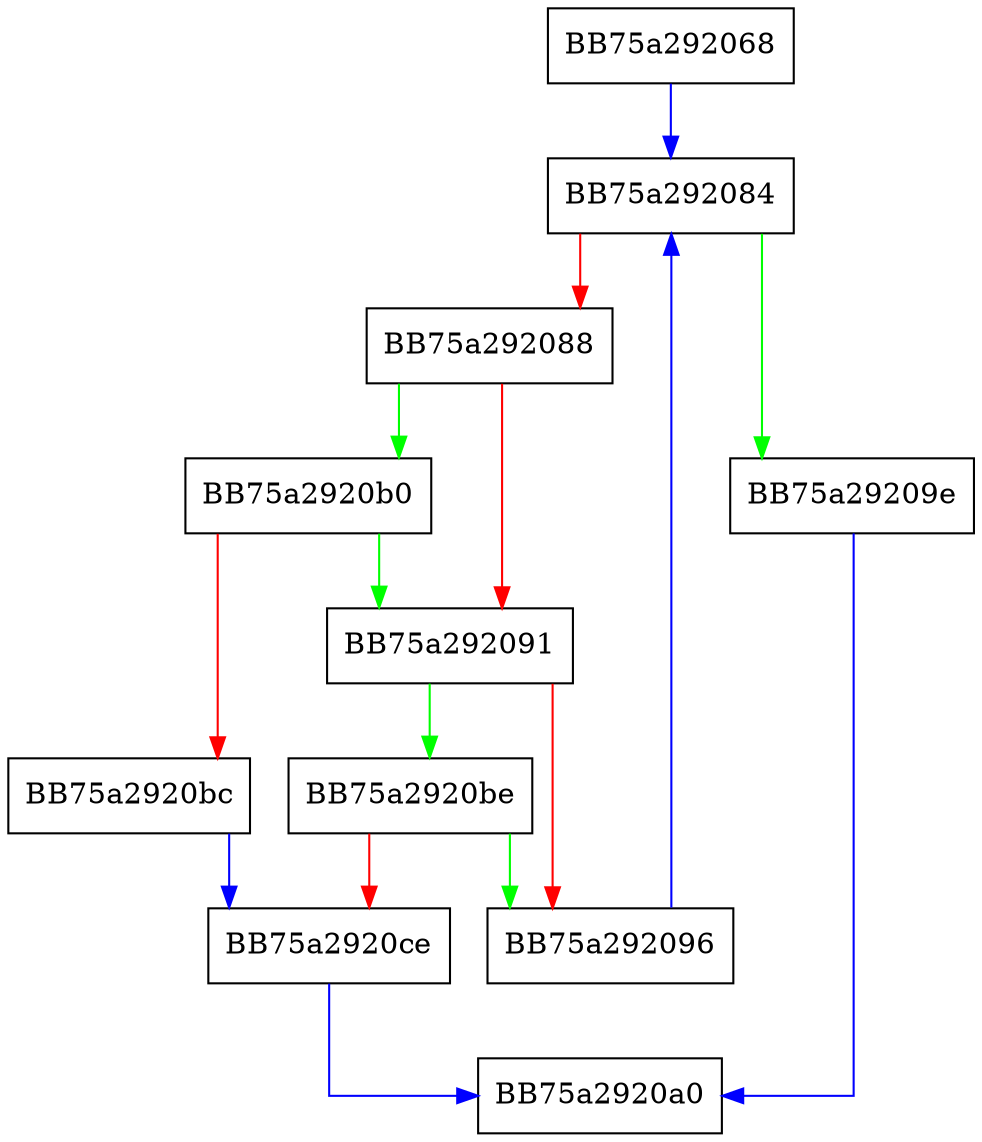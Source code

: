 digraph sqlite3WalkSelectFrom {
  node [shape="box"];
  graph [splines=ortho];
  BB75a292068 -> BB75a292084 [color="blue"];
  BB75a292084 -> BB75a29209e [color="green"];
  BB75a292084 -> BB75a292088 [color="red"];
  BB75a292088 -> BB75a2920b0 [color="green"];
  BB75a292088 -> BB75a292091 [color="red"];
  BB75a292091 -> BB75a2920be [color="green"];
  BB75a292091 -> BB75a292096 [color="red"];
  BB75a292096 -> BB75a292084 [color="blue"];
  BB75a29209e -> BB75a2920a0 [color="blue"];
  BB75a2920b0 -> BB75a292091 [color="green"];
  BB75a2920b0 -> BB75a2920bc [color="red"];
  BB75a2920bc -> BB75a2920ce [color="blue"];
  BB75a2920be -> BB75a292096 [color="green"];
  BB75a2920be -> BB75a2920ce [color="red"];
  BB75a2920ce -> BB75a2920a0 [color="blue"];
}